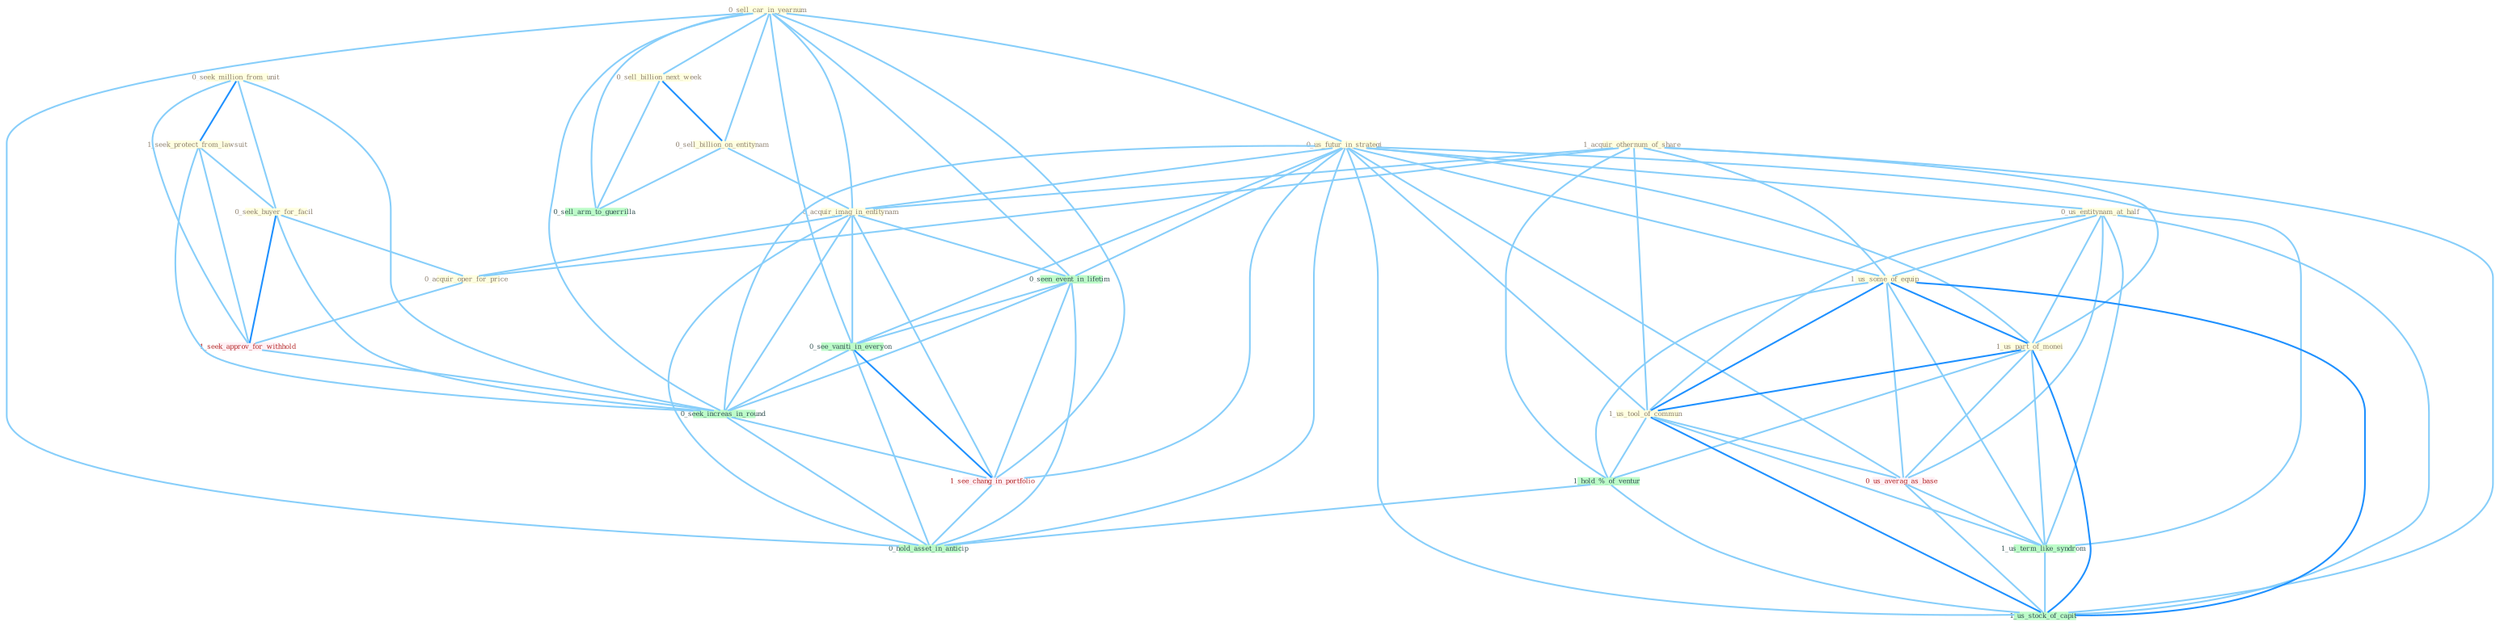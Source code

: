 Graph G{ 
    node
    [shape=polygon,style=filled,width=.5,height=.06,color="#BDFCC9",fixedsize=true,fontsize=4,
    fontcolor="#2f4f4f"];
    {node
    [color="#ffffe0", fontcolor="#8b7d6b"] "0_sell_car_in_yearnum " "0_seek_million_from_unit " "1_acquir_othernum_of_share " "0_sell_billion_next_week " "1_seek_protect_from_lawsuit " "0_us_futur_in_strategi " "0_sell_billion_on_entitynam " "0_seek_buyer_for_facil " "0_us_entitynam_at_half " "0_acquir_imag_in_entitynam " "0_acquir_oper_for_price " "1_us_some_of_equip " "1_us_part_of_monei " "1_us_tool_of_commun "}
{node [color="#fff0f5", fontcolor="#b22222"] "0_us_averag_as_base " "1_seek_approv_for_withhold " "1_see_chang_in_portfolio "}
edge [color="#B0E2FF"];

	"0_sell_car_in_yearnum " -- "0_sell_billion_next_week " [w="1", color="#87cefa" ];
	"0_sell_car_in_yearnum " -- "0_us_futur_in_strategi " [w="1", color="#87cefa" ];
	"0_sell_car_in_yearnum " -- "0_sell_billion_on_entitynam " [w="1", color="#87cefa" ];
	"0_sell_car_in_yearnum " -- "0_acquir_imag_in_entitynam " [w="1", color="#87cefa" ];
	"0_sell_car_in_yearnum " -- "0_seen_event_in_lifetim " [w="1", color="#87cefa" ];
	"0_sell_car_in_yearnum " -- "0_see_vaniti_in_everyon " [w="1", color="#87cefa" ];
	"0_sell_car_in_yearnum " -- "0_sell_arm_to_guerrilla " [w="1", color="#87cefa" ];
	"0_sell_car_in_yearnum " -- "0_seek_increas_in_round " [w="1", color="#87cefa" ];
	"0_sell_car_in_yearnum " -- "1_see_chang_in_portfolio " [w="1", color="#87cefa" ];
	"0_sell_car_in_yearnum " -- "0_hold_asset_in_anticip " [w="1", color="#87cefa" ];
	"0_seek_million_from_unit " -- "1_seek_protect_from_lawsuit " [w="2", color="#1e90ff" , len=0.8];
	"0_seek_million_from_unit " -- "0_seek_buyer_for_facil " [w="1", color="#87cefa" ];
	"0_seek_million_from_unit " -- "1_seek_approv_for_withhold " [w="1", color="#87cefa" ];
	"0_seek_million_from_unit " -- "0_seek_increas_in_round " [w="1", color="#87cefa" ];
	"1_acquir_othernum_of_share " -- "0_acquir_imag_in_entitynam " [w="1", color="#87cefa" ];
	"1_acquir_othernum_of_share " -- "0_acquir_oper_for_price " [w="1", color="#87cefa" ];
	"1_acquir_othernum_of_share " -- "1_us_some_of_equip " [w="1", color="#87cefa" ];
	"1_acquir_othernum_of_share " -- "1_us_part_of_monei " [w="1", color="#87cefa" ];
	"1_acquir_othernum_of_share " -- "1_us_tool_of_commun " [w="1", color="#87cefa" ];
	"1_acquir_othernum_of_share " -- "1_hold_%_of_ventur " [w="1", color="#87cefa" ];
	"1_acquir_othernum_of_share " -- "1_us_stock_of_capit " [w="1", color="#87cefa" ];
	"0_sell_billion_next_week " -- "0_sell_billion_on_entitynam " [w="2", color="#1e90ff" , len=0.8];
	"0_sell_billion_next_week " -- "0_sell_arm_to_guerrilla " [w="1", color="#87cefa" ];
	"1_seek_protect_from_lawsuit " -- "0_seek_buyer_for_facil " [w="1", color="#87cefa" ];
	"1_seek_protect_from_lawsuit " -- "1_seek_approv_for_withhold " [w="1", color="#87cefa" ];
	"1_seek_protect_from_lawsuit " -- "0_seek_increas_in_round " [w="1", color="#87cefa" ];
	"0_us_futur_in_strategi " -- "0_us_entitynam_at_half " [w="1", color="#87cefa" ];
	"0_us_futur_in_strategi " -- "0_acquir_imag_in_entitynam " [w="1", color="#87cefa" ];
	"0_us_futur_in_strategi " -- "1_us_some_of_equip " [w="1", color="#87cefa" ];
	"0_us_futur_in_strategi " -- "1_us_part_of_monei " [w="1", color="#87cefa" ];
	"0_us_futur_in_strategi " -- "1_us_tool_of_commun " [w="1", color="#87cefa" ];
	"0_us_futur_in_strategi " -- "0_seen_event_in_lifetim " [w="1", color="#87cefa" ];
	"0_us_futur_in_strategi " -- "0_us_averag_as_base " [w="1", color="#87cefa" ];
	"0_us_futur_in_strategi " -- "1_us_term_like_syndrom " [w="1", color="#87cefa" ];
	"0_us_futur_in_strategi " -- "0_see_vaniti_in_everyon " [w="1", color="#87cefa" ];
	"0_us_futur_in_strategi " -- "0_seek_increas_in_round " [w="1", color="#87cefa" ];
	"0_us_futur_in_strategi " -- "1_us_stock_of_capit " [w="1", color="#87cefa" ];
	"0_us_futur_in_strategi " -- "1_see_chang_in_portfolio " [w="1", color="#87cefa" ];
	"0_us_futur_in_strategi " -- "0_hold_asset_in_anticip " [w="1", color="#87cefa" ];
	"0_sell_billion_on_entitynam " -- "0_acquir_imag_in_entitynam " [w="1", color="#87cefa" ];
	"0_sell_billion_on_entitynam " -- "0_sell_arm_to_guerrilla " [w="1", color="#87cefa" ];
	"0_seek_buyer_for_facil " -- "0_acquir_oper_for_price " [w="1", color="#87cefa" ];
	"0_seek_buyer_for_facil " -- "1_seek_approv_for_withhold " [w="2", color="#1e90ff" , len=0.8];
	"0_seek_buyer_for_facil " -- "0_seek_increas_in_round " [w="1", color="#87cefa" ];
	"0_us_entitynam_at_half " -- "1_us_some_of_equip " [w="1", color="#87cefa" ];
	"0_us_entitynam_at_half " -- "1_us_part_of_monei " [w="1", color="#87cefa" ];
	"0_us_entitynam_at_half " -- "1_us_tool_of_commun " [w="1", color="#87cefa" ];
	"0_us_entitynam_at_half " -- "0_us_averag_as_base " [w="1", color="#87cefa" ];
	"0_us_entitynam_at_half " -- "1_us_term_like_syndrom " [w="1", color="#87cefa" ];
	"0_us_entitynam_at_half " -- "1_us_stock_of_capit " [w="1", color="#87cefa" ];
	"0_acquir_imag_in_entitynam " -- "0_acquir_oper_for_price " [w="1", color="#87cefa" ];
	"0_acquir_imag_in_entitynam " -- "0_seen_event_in_lifetim " [w="1", color="#87cefa" ];
	"0_acquir_imag_in_entitynam " -- "0_see_vaniti_in_everyon " [w="1", color="#87cefa" ];
	"0_acquir_imag_in_entitynam " -- "0_seek_increas_in_round " [w="1", color="#87cefa" ];
	"0_acquir_imag_in_entitynam " -- "1_see_chang_in_portfolio " [w="1", color="#87cefa" ];
	"0_acquir_imag_in_entitynam " -- "0_hold_asset_in_anticip " [w="1", color="#87cefa" ];
	"0_acquir_oper_for_price " -- "1_seek_approv_for_withhold " [w="1", color="#87cefa" ];
	"1_us_some_of_equip " -- "1_us_part_of_monei " [w="2", color="#1e90ff" , len=0.8];
	"1_us_some_of_equip " -- "1_us_tool_of_commun " [w="2", color="#1e90ff" , len=0.8];
	"1_us_some_of_equip " -- "0_us_averag_as_base " [w="1", color="#87cefa" ];
	"1_us_some_of_equip " -- "1_us_term_like_syndrom " [w="1", color="#87cefa" ];
	"1_us_some_of_equip " -- "1_hold_%_of_ventur " [w="1", color="#87cefa" ];
	"1_us_some_of_equip " -- "1_us_stock_of_capit " [w="2", color="#1e90ff" , len=0.8];
	"1_us_part_of_monei " -- "1_us_tool_of_commun " [w="2", color="#1e90ff" , len=0.8];
	"1_us_part_of_monei " -- "0_us_averag_as_base " [w="1", color="#87cefa" ];
	"1_us_part_of_monei " -- "1_us_term_like_syndrom " [w="1", color="#87cefa" ];
	"1_us_part_of_monei " -- "1_hold_%_of_ventur " [w="1", color="#87cefa" ];
	"1_us_part_of_monei " -- "1_us_stock_of_capit " [w="2", color="#1e90ff" , len=0.8];
	"1_us_tool_of_commun " -- "0_us_averag_as_base " [w="1", color="#87cefa" ];
	"1_us_tool_of_commun " -- "1_us_term_like_syndrom " [w="1", color="#87cefa" ];
	"1_us_tool_of_commun " -- "1_hold_%_of_ventur " [w="1", color="#87cefa" ];
	"1_us_tool_of_commun " -- "1_us_stock_of_capit " [w="2", color="#1e90ff" , len=0.8];
	"0_seen_event_in_lifetim " -- "0_see_vaniti_in_everyon " [w="1", color="#87cefa" ];
	"0_seen_event_in_lifetim " -- "0_seek_increas_in_round " [w="1", color="#87cefa" ];
	"0_seen_event_in_lifetim " -- "1_see_chang_in_portfolio " [w="1", color="#87cefa" ];
	"0_seen_event_in_lifetim " -- "0_hold_asset_in_anticip " [w="1", color="#87cefa" ];
	"0_us_averag_as_base " -- "1_us_term_like_syndrom " [w="1", color="#87cefa" ];
	"0_us_averag_as_base " -- "1_us_stock_of_capit " [w="1", color="#87cefa" ];
	"1_us_term_like_syndrom " -- "1_us_stock_of_capit " [w="1", color="#87cefa" ];
	"1_seek_approv_for_withhold " -- "0_seek_increas_in_round " [w="1", color="#87cefa" ];
	"1_hold_%_of_ventur " -- "1_us_stock_of_capit " [w="1", color="#87cefa" ];
	"1_hold_%_of_ventur " -- "0_hold_asset_in_anticip " [w="1", color="#87cefa" ];
	"0_see_vaniti_in_everyon " -- "0_seek_increas_in_round " [w="1", color="#87cefa" ];
	"0_see_vaniti_in_everyon " -- "1_see_chang_in_portfolio " [w="2", color="#1e90ff" , len=0.8];
	"0_see_vaniti_in_everyon " -- "0_hold_asset_in_anticip " [w="1", color="#87cefa" ];
	"0_seek_increas_in_round " -- "1_see_chang_in_portfolio " [w="1", color="#87cefa" ];
	"0_seek_increas_in_round " -- "0_hold_asset_in_anticip " [w="1", color="#87cefa" ];
	"1_see_chang_in_portfolio " -- "0_hold_asset_in_anticip " [w="1", color="#87cefa" ];
}